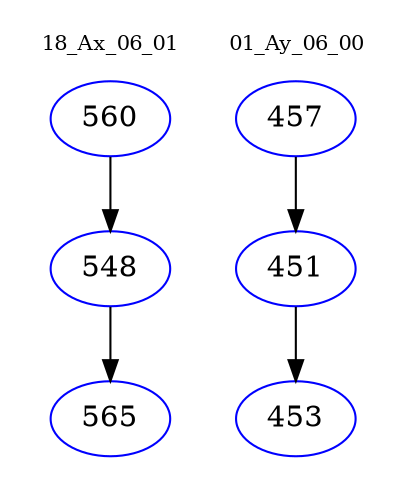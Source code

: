 digraph{
subgraph cluster_0 {
color = white
label = "18_Ax_06_01";
fontsize=10;
T0_560 [label="560", color="blue"]
T0_560 -> T0_548 [color="black"]
T0_548 [label="548", color="blue"]
T0_548 -> T0_565 [color="black"]
T0_565 [label="565", color="blue"]
}
subgraph cluster_1 {
color = white
label = "01_Ay_06_00";
fontsize=10;
T1_457 [label="457", color="blue"]
T1_457 -> T1_451 [color="black"]
T1_451 [label="451", color="blue"]
T1_451 -> T1_453 [color="black"]
T1_453 [label="453", color="blue"]
}
}
